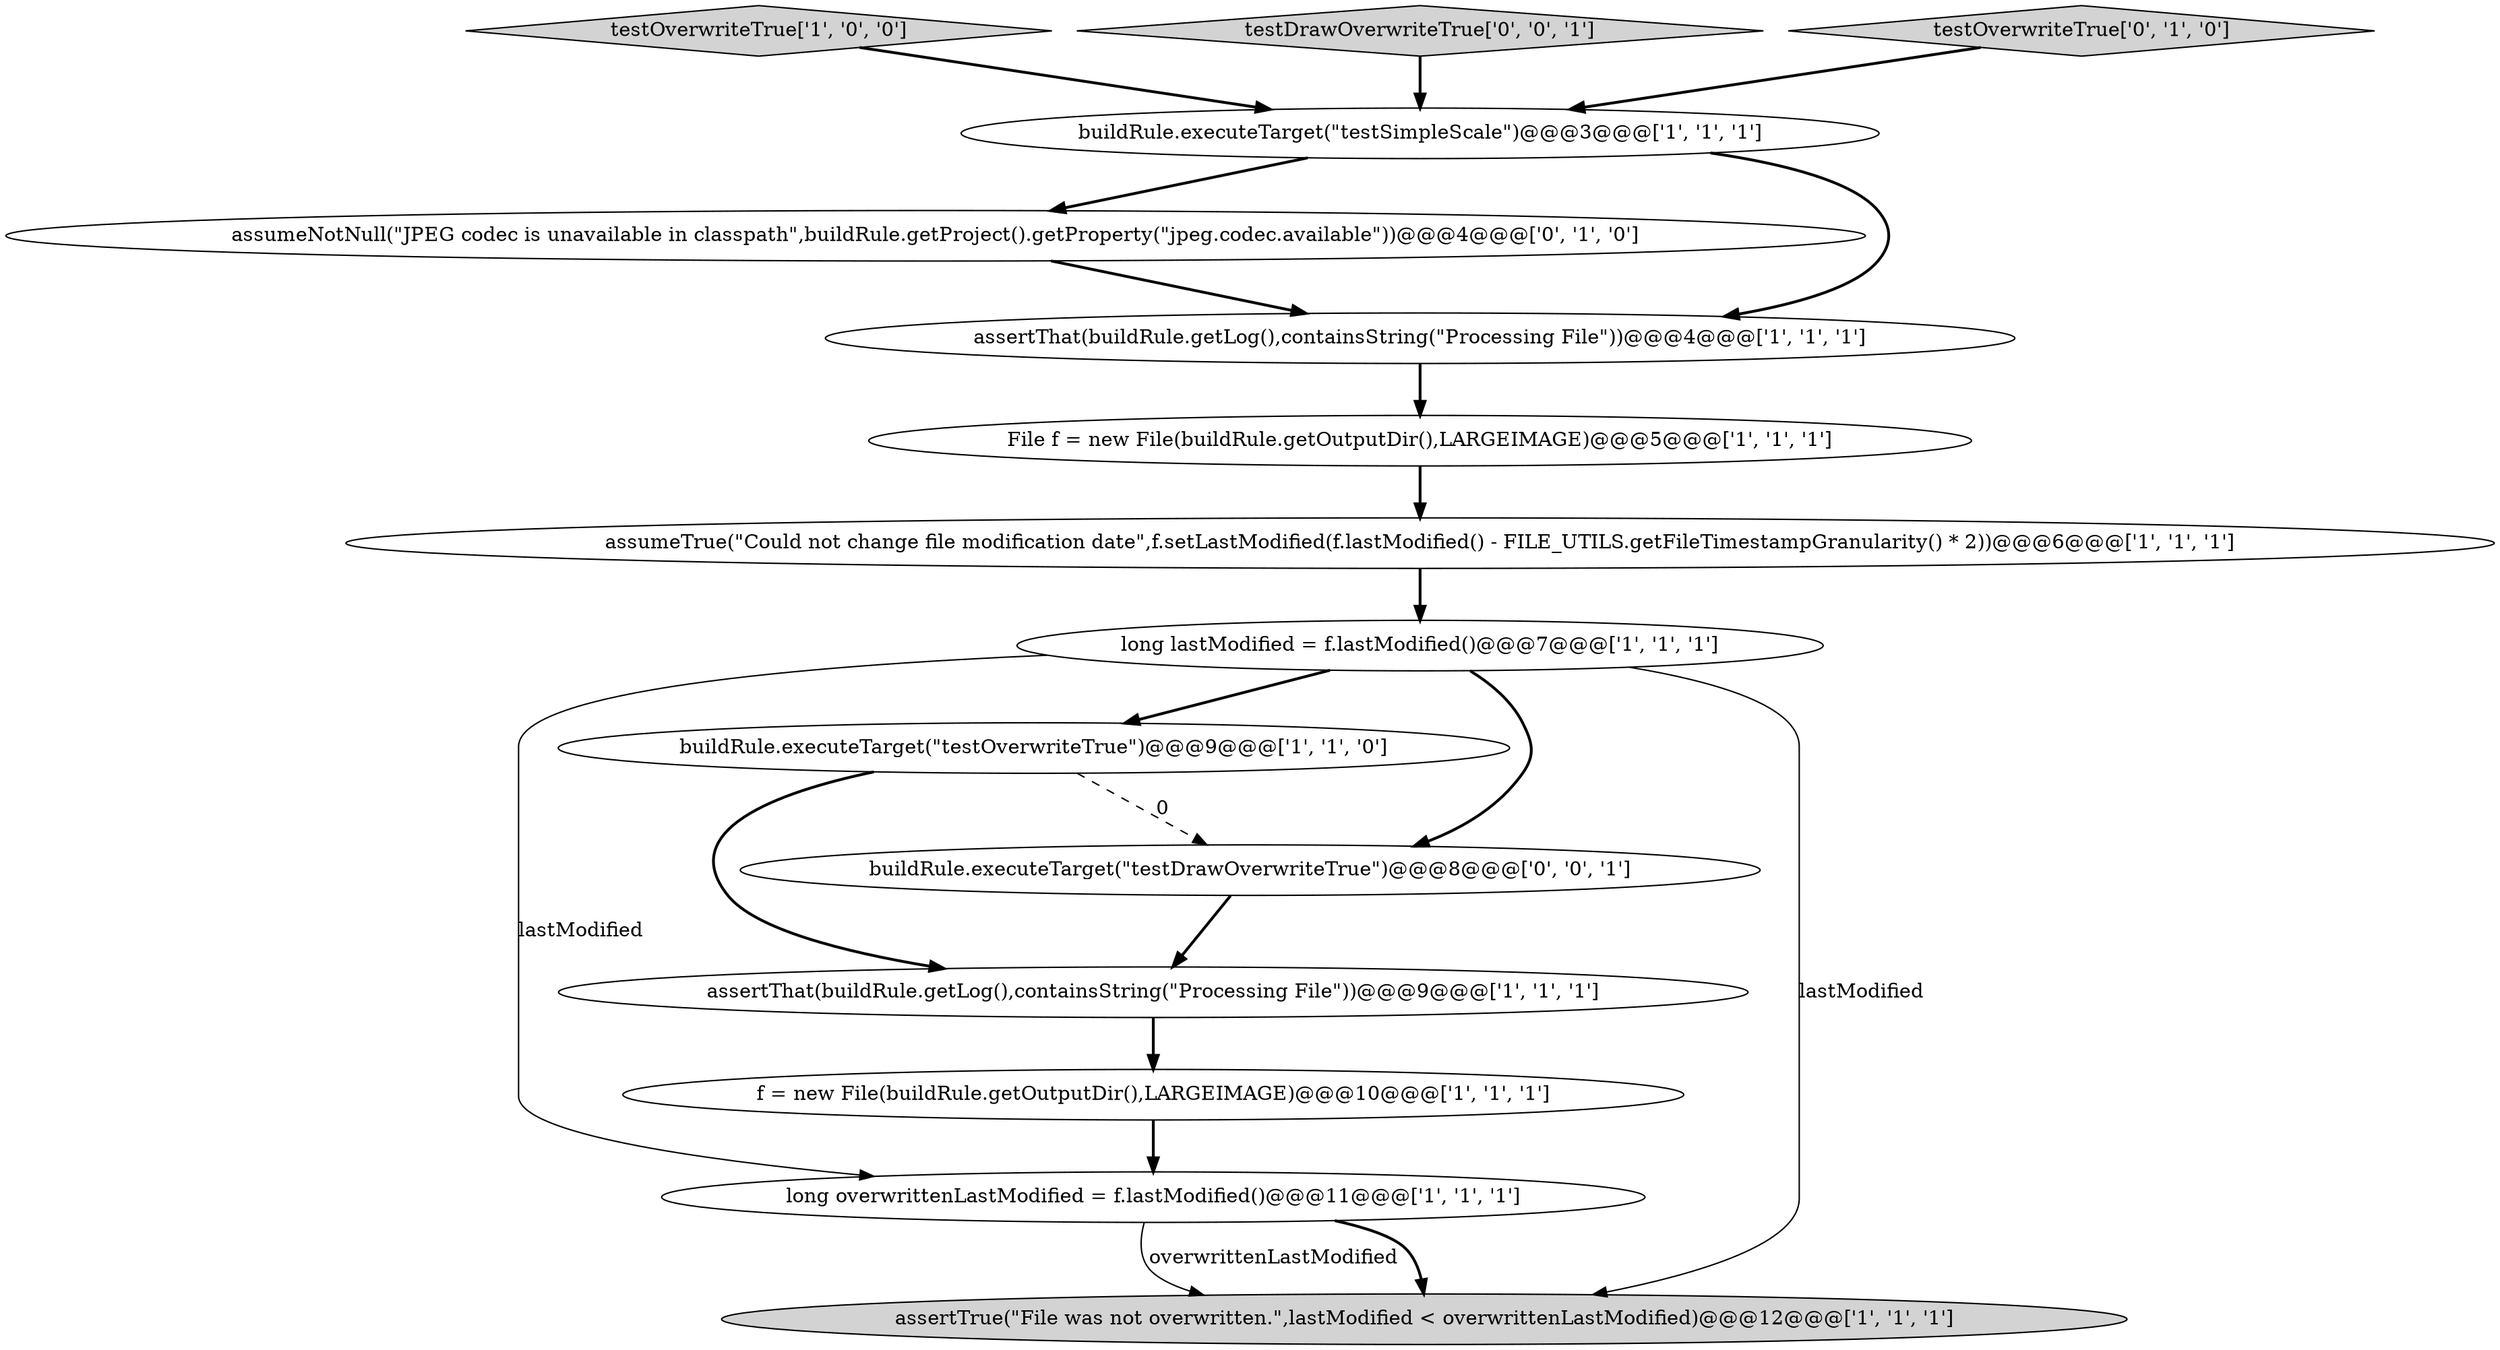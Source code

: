 digraph {
10 [style = filled, label = "buildRule.executeTarget(\"testOverwriteTrue\")@@@9@@@['1', '1', '0']", fillcolor = white, shape = ellipse image = "AAA0AAABBB1BBB"];
7 [style = filled, label = "long lastModified = f.lastModified()@@@7@@@['1', '1', '1']", fillcolor = white, shape = ellipse image = "AAA0AAABBB1BBB"];
2 [style = filled, label = "testOverwriteTrue['1', '0', '0']", fillcolor = lightgray, shape = diamond image = "AAA0AAABBB1BBB"];
1 [style = filled, label = "long overwrittenLastModified = f.lastModified()@@@11@@@['1', '1', '1']", fillcolor = white, shape = ellipse image = "AAA0AAABBB1BBB"];
8 [style = filled, label = "assertThat(buildRule.getLog(),containsString(\"Processing File\"))@@@9@@@['1', '1', '1']", fillcolor = white, shape = ellipse image = "AAA0AAABBB1BBB"];
13 [style = filled, label = "testDrawOverwriteTrue['0', '0', '1']", fillcolor = lightgray, shape = diamond image = "AAA0AAABBB3BBB"];
3 [style = filled, label = "buildRule.executeTarget(\"testSimpleScale\")@@@3@@@['1', '1', '1']", fillcolor = white, shape = ellipse image = "AAA0AAABBB1BBB"];
6 [style = filled, label = "assumeTrue(\"Could not change file modification date\",f.setLastModified(f.lastModified() - FILE_UTILS.getFileTimestampGranularity() * 2))@@@6@@@['1', '1', '1']", fillcolor = white, shape = ellipse image = "AAA0AAABBB1BBB"];
0 [style = filled, label = "f = new File(buildRule.getOutputDir(),LARGEIMAGE)@@@10@@@['1', '1', '1']", fillcolor = white, shape = ellipse image = "AAA0AAABBB1BBB"];
14 [style = filled, label = "buildRule.executeTarget(\"testDrawOverwriteTrue\")@@@8@@@['0', '0', '1']", fillcolor = white, shape = ellipse image = "AAA0AAABBB3BBB"];
5 [style = filled, label = "File f = new File(buildRule.getOutputDir(),LARGEIMAGE)@@@5@@@['1', '1', '1']", fillcolor = white, shape = ellipse image = "AAA0AAABBB1BBB"];
11 [style = filled, label = "testOverwriteTrue['0', '1', '0']", fillcolor = lightgray, shape = diamond image = "AAA0AAABBB2BBB"];
9 [style = filled, label = "assertTrue(\"File was not overwritten.\",lastModified < overwrittenLastModified)@@@12@@@['1', '1', '1']", fillcolor = lightgray, shape = ellipse image = "AAA0AAABBB1BBB"];
12 [style = filled, label = "assumeNotNull(\"JPEG codec is unavailable in classpath\",buildRule.getProject().getProperty(\"jpeg.codec.available\"))@@@4@@@['0', '1', '0']", fillcolor = white, shape = ellipse image = "AAA1AAABBB2BBB"];
4 [style = filled, label = "assertThat(buildRule.getLog(),containsString(\"Processing File\"))@@@4@@@['1', '1', '1']", fillcolor = white, shape = ellipse image = "AAA0AAABBB1BBB"];
13->3 [style = bold, label=""];
4->5 [style = bold, label=""];
0->1 [style = bold, label=""];
12->4 [style = bold, label=""];
11->3 [style = bold, label=""];
10->14 [style = dashed, label="0"];
10->8 [style = bold, label=""];
7->14 [style = bold, label=""];
7->9 [style = solid, label="lastModified"];
6->7 [style = bold, label=""];
1->9 [style = bold, label=""];
3->12 [style = bold, label=""];
7->1 [style = solid, label="lastModified"];
1->9 [style = solid, label="overwrittenLastModified"];
3->4 [style = bold, label=""];
8->0 [style = bold, label=""];
7->10 [style = bold, label=""];
5->6 [style = bold, label=""];
14->8 [style = bold, label=""];
2->3 [style = bold, label=""];
}
